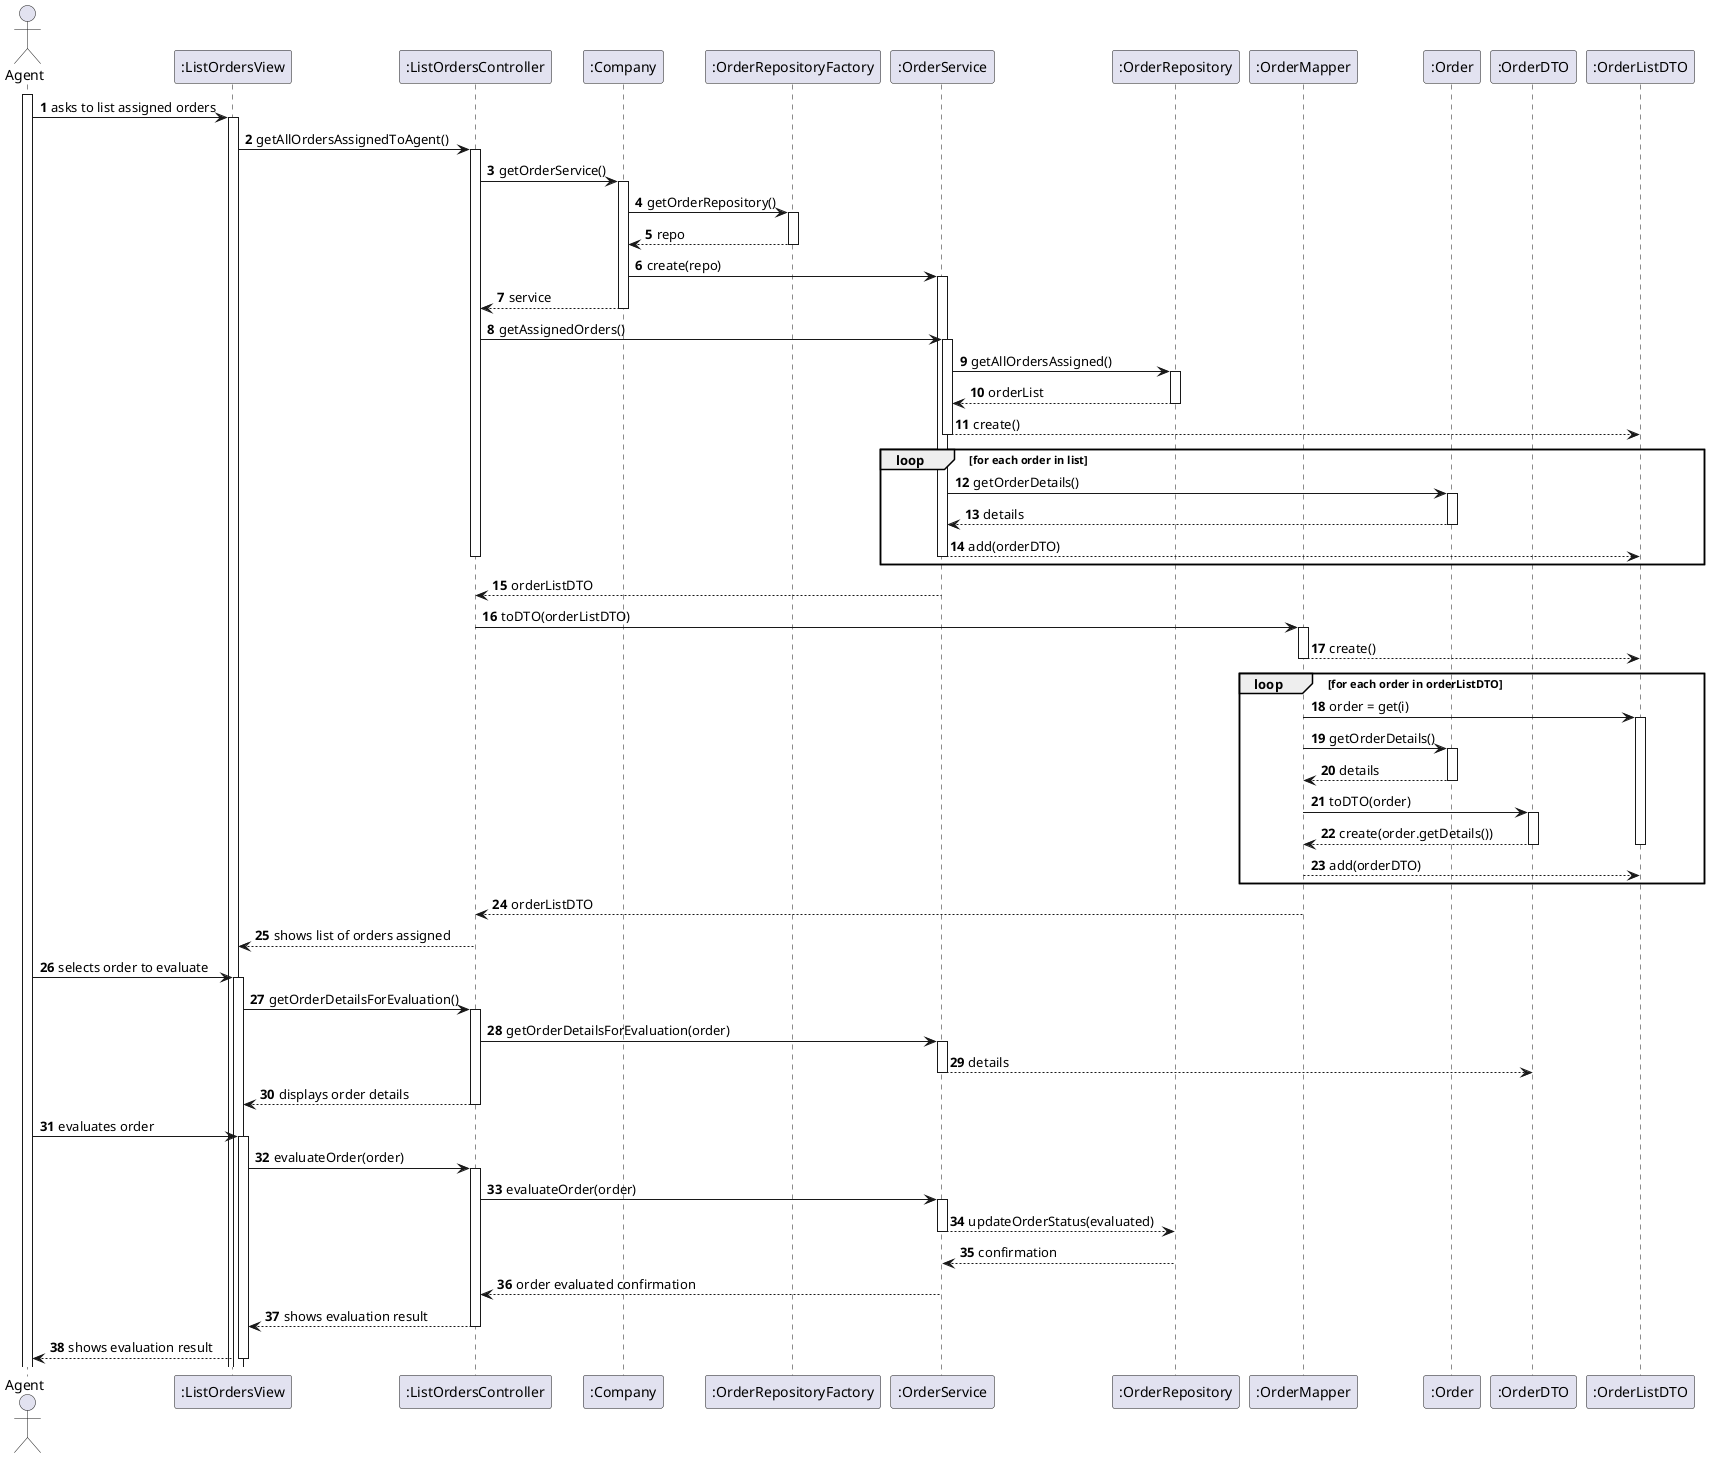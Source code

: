 @startuml
'https://plantuml.com/sequence-diagram

autoactivate on
autonumber

actor "Agent" as agent
participant ":ListOrdersView" as UI
participant ":ListOrdersController" as Ctrl
participant ":Company" as Company
participant ":OrderRepositoryFactory" as Factory
participant ":OrderService" as orderService
participant ":OrderRepository" as orderRepo
participant ":OrderMapper" as orderMapper
participant ":Order" as order
participant ":OrderDTO" as orderDTO
participant ":OrderListDTO" as orderListDTO

activate agent

agent -> UI: asks to list assigned orders
UI -> Ctrl: getAllOrdersAssignedToAgent()

Ctrl -> Company: getOrderService()
Company -> Factory: getOrderRepository()
Factory --> Company: repo
Company -> orderService: create(repo)
Company --> Ctrl: service

Ctrl -> orderService: getAssignedOrders()
orderService -> orderRepo: getAllOrdersAssigned()
orderRepo --> orderService: orderList

orderService --> orderListDTO: create()

loop for each order in list
orderService -> order: getOrderDetails()
order --> orderService: details
orderService --> orderListDTO: add(orderDTO)
deactivate
end loop

orderService --> Ctrl: orderListDTO
Ctrl -> orderMapper: toDTO(orderListDTO)
orderMapper --> orderListDTO: create()
loop for each order in orderListDTO
orderMapper -> orderListDTO: order = get(i)
orderMapper -> order: getOrderDetails()
order --> orderMapper: details
orderMapper -> orderDTO: toDTO(order)
orderDTO --> orderMapper: create(order.getDetails())
deactivate
orderMapper --> orderListDTO: add(orderDTO)
end loop

orderMapper --> Ctrl: orderListDTO
Ctrl --> UI: shows list of orders assigned

agent -> UI: selects order to evaluate
UI -> Ctrl: getOrderDetailsForEvaluation()

Ctrl -> orderService: getOrderDetailsForEvaluation(order)
orderService --> orderDTO: details
Ctrl --> UI: displays order details

agent -> UI: evaluates order
UI -> Ctrl: evaluateOrder(order)
Ctrl -> orderService: evaluateOrder(order)
orderService --> orderRepo: updateOrderStatus(evaluated)
orderRepo --> orderService: confirmation

orderService --> Ctrl: order evaluated confirmation
Ctrl --> UI: shows evaluation result
UI --> agent: shows evaluation result

@enduml
